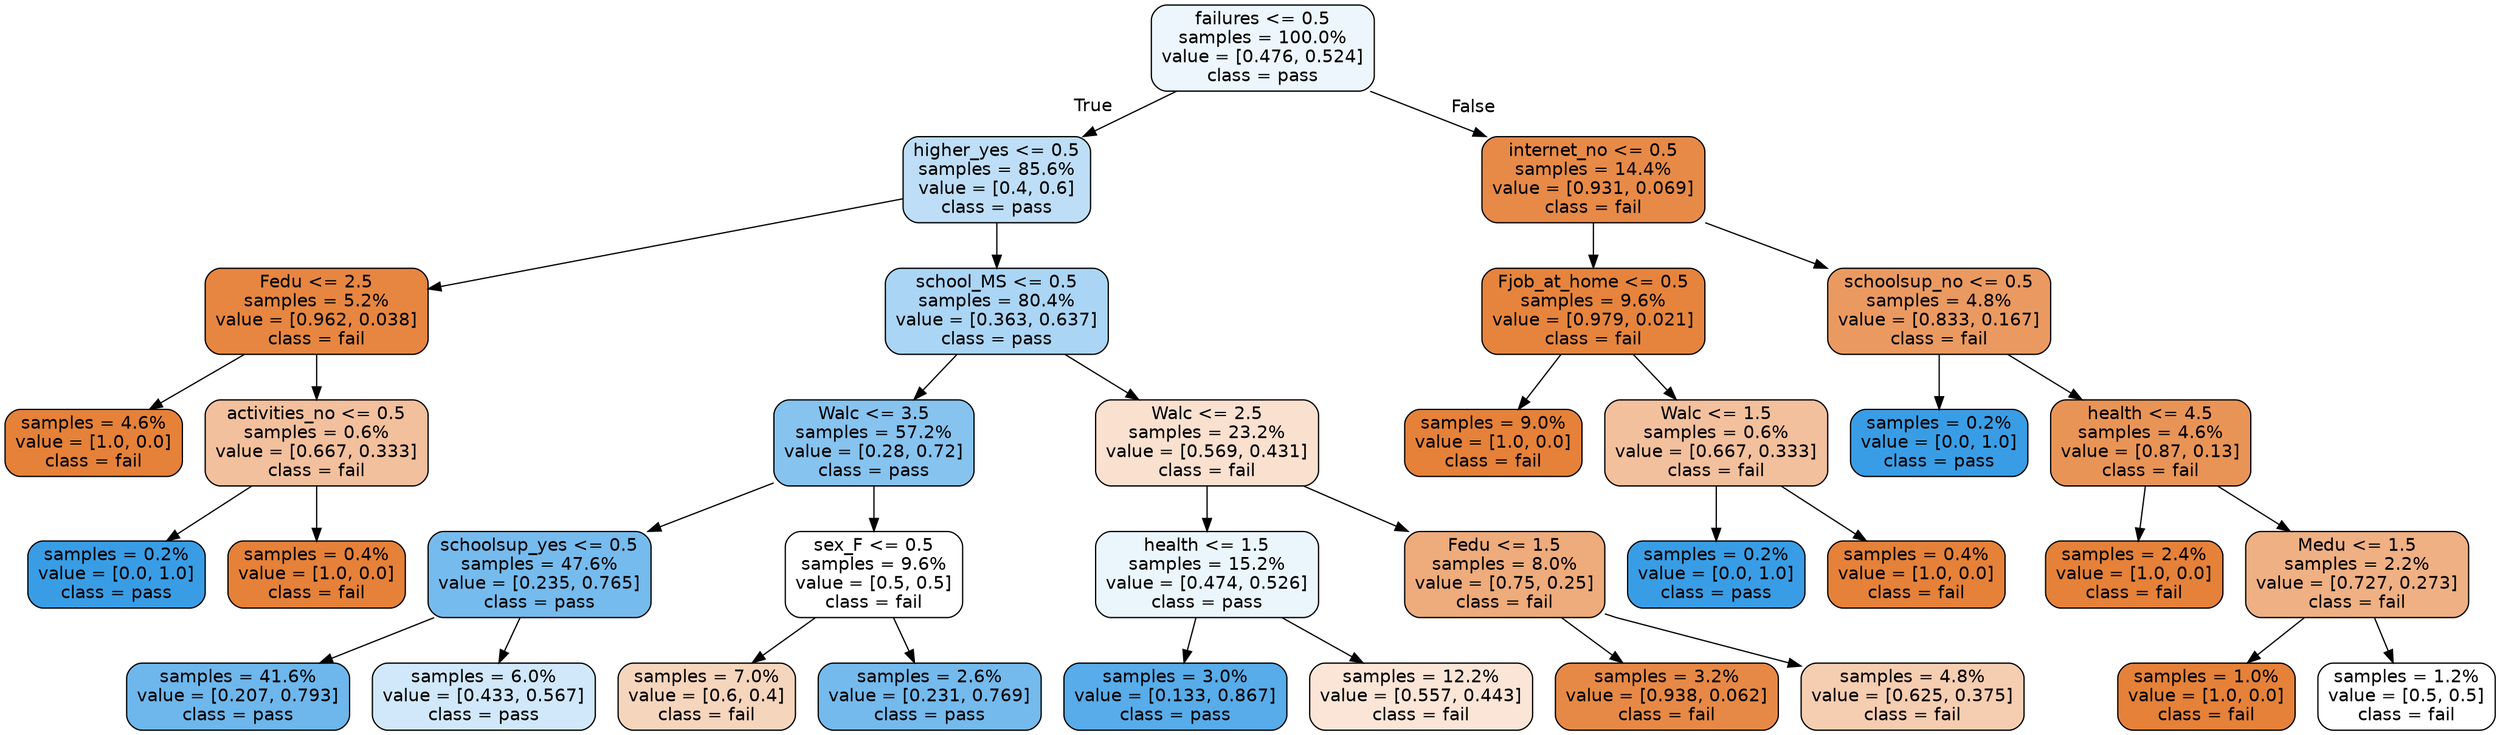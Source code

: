 digraph Tree {
node [shape=box, style="filled, rounded", color="black", fontname="helvetica"] ;
edge [fontname="helvetica"] ;
0 [label="failures <= 0.5\nsamples = 100.0%\nvalue = [0.476, 0.524]\nclass = pass", fillcolor="#edf6fd"] ;
1 [label="higher_yes <= 0.5\nsamples = 85.6%\nvalue = [0.4, 0.6]\nclass = pass", fillcolor="#bddef6"] ;
0 -> 1 [labeldistance=2.5, labelangle=45, headlabel="True"] ;
2 [label="Fedu <= 2.5\nsamples = 5.2%\nvalue = [0.962, 0.038]\nclass = fail", fillcolor="#e68641"] ;
1 -> 2 ;
3 [label="samples = 4.6%\nvalue = [1.0, 0.0]\nclass = fail", fillcolor="#e58139"] ;
2 -> 3 ;
4 [label="activities_no <= 0.5\nsamples = 0.6%\nvalue = [0.667, 0.333]\nclass = fail", fillcolor="#f2c09c"] ;
2 -> 4 ;
5 [label="samples = 0.2%\nvalue = [0.0, 1.0]\nclass = pass", fillcolor="#399de5"] ;
4 -> 5 ;
6 [label="samples = 0.4%\nvalue = [1.0, 0.0]\nclass = fail", fillcolor="#e58139"] ;
4 -> 6 ;
7 [label="school_MS <= 0.5\nsamples = 80.4%\nvalue = [0.363, 0.637]\nclass = pass", fillcolor="#aad5f4"] ;
1 -> 7 ;
8 [label="Walc <= 3.5\nsamples = 57.2%\nvalue = [0.28, 0.72]\nclass = pass", fillcolor="#86c3ef"] ;
7 -> 8 ;
9 [label="schoolsup_yes <= 0.5\nsamples = 47.6%\nvalue = [0.235, 0.765]\nclass = pass", fillcolor="#76bbed"] ;
8 -> 9 ;
10 [label="samples = 41.6%\nvalue = [0.207, 0.793]\nclass = pass", fillcolor="#6db7ec"] ;
9 -> 10 ;
11 [label="samples = 6.0%\nvalue = [0.433, 0.567]\nclass = pass", fillcolor="#d0e8f9"] ;
9 -> 11 ;
12 [label="sex_F <= 0.5\nsamples = 9.6%\nvalue = [0.5, 0.5]\nclass = fail", fillcolor="#ffffff"] ;
8 -> 12 ;
13 [label="samples = 7.0%\nvalue = [0.6, 0.4]\nclass = fail", fillcolor="#f6d5bd"] ;
12 -> 13 ;
14 [label="samples = 2.6%\nvalue = [0.231, 0.769]\nclass = pass", fillcolor="#74baed"] ;
12 -> 14 ;
15 [label="Walc <= 2.5\nsamples = 23.2%\nvalue = [0.569, 0.431]\nclass = fail", fillcolor="#f9e0cf"] ;
7 -> 15 ;
16 [label="health <= 1.5\nsamples = 15.2%\nvalue = [0.474, 0.526]\nclass = pass", fillcolor="#ebf5fc"] ;
15 -> 16 ;
17 [label="samples = 3.0%\nvalue = [0.133, 0.867]\nclass = pass", fillcolor="#57ace9"] ;
16 -> 17 ;
18 [label="samples = 12.2%\nvalue = [0.557, 0.443]\nclass = fail", fillcolor="#fae5d6"] ;
16 -> 18 ;
19 [label="Fedu <= 1.5\nsamples = 8.0%\nvalue = [0.75, 0.25]\nclass = fail", fillcolor="#eeab7b"] ;
15 -> 19 ;
20 [label="samples = 3.2%\nvalue = [0.938, 0.062]\nclass = fail", fillcolor="#e78946"] ;
19 -> 20 ;
21 [label="samples = 4.8%\nvalue = [0.625, 0.375]\nclass = fail", fillcolor="#f5cdb0"] ;
19 -> 21 ;
22 [label="internet_no <= 0.5\nsamples = 14.4%\nvalue = [0.931, 0.069]\nclass = fail", fillcolor="#e78a48"] ;
0 -> 22 [labeldistance=2.5, labelangle=-45, headlabel="False"] ;
23 [label="Fjob_at_home <= 0.5\nsamples = 9.6%\nvalue = [0.979, 0.021]\nclass = fail", fillcolor="#e6843d"] ;
22 -> 23 ;
24 [label="samples = 9.0%\nvalue = [1.0, 0.0]\nclass = fail", fillcolor="#e58139"] ;
23 -> 24 ;
25 [label="Walc <= 1.5\nsamples = 0.6%\nvalue = [0.667, 0.333]\nclass = fail", fillcolor="#f2c09c"] ;
23 -> 25 ;
26 [label="samples = 0.2%\nvalue = [0.0, 1.0]\nclass = pass", fillcolor="#399de5"] ;
25 -> 26 ;
27 [label="samples = 0.4%\nvalue = [1.0, 0.0]\nclass = fail", fillcolor="#e58139"] ;
25 -> 27 ;
28 [label="schoolsup_no <= 0.5\nsamples = 4.8%\nvalue = [0.833, 0.167]\nclass = fail", fillcolor="#ea9a61"] ;
22 -> 28 ;
29 [label="samples = 0.2%\nvalue = [0.0, 1.0]\nclass = pass", fillcolor="#399de5"] ;
28 -> 29 ;
30 [label="health <= 4.5\nsamples = 4.6%\nvalue = [0.87, 0.13]\nclass = fail", fillcolor="#e99457"] ;
28 -> 30 ;
31 [label="samples = 2.4%\nvalue = [1.0, 0.0]\nclass = fail", fillcolor="#e58139"] ;
30 -> 31 ;
32 [label="Medu <= 1.5\nsamples = 2.2%\nvalue = [0.727, 0.273]\nclass = fail", fillcolor="#efb083"] ;
30 -> 32 ;
33 [label="samples = 1.0%\nvalue = [1.0, 0.0]\nclass = fail", fillcolor="#e58139"] ;
32 -> 33 ;
34 [label="samples = 1.2%\nvalue = [0.5, 0.5]\nclass = fail", fillcolor="#ffffff"] ;
32 -> 34 ;
}